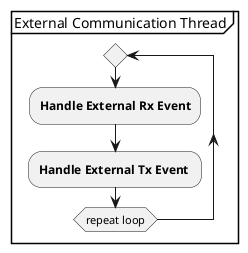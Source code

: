 {
  "sha1": "8z8nv8xx23zhr529q2nvzm51cpvoeen",
  "insertion": {
    "when": "2024-05-30T20:48:21.562Z",
    "user": "plantuml@gmail.com"
  }
}
@startuml
Group External Communication Thread
	repeat
	:<b>Handle External Rx Event</b>;
	:<b>Handle External Tx Event </b>;
	Repeat while (repeat loop)
End group

@enduml
